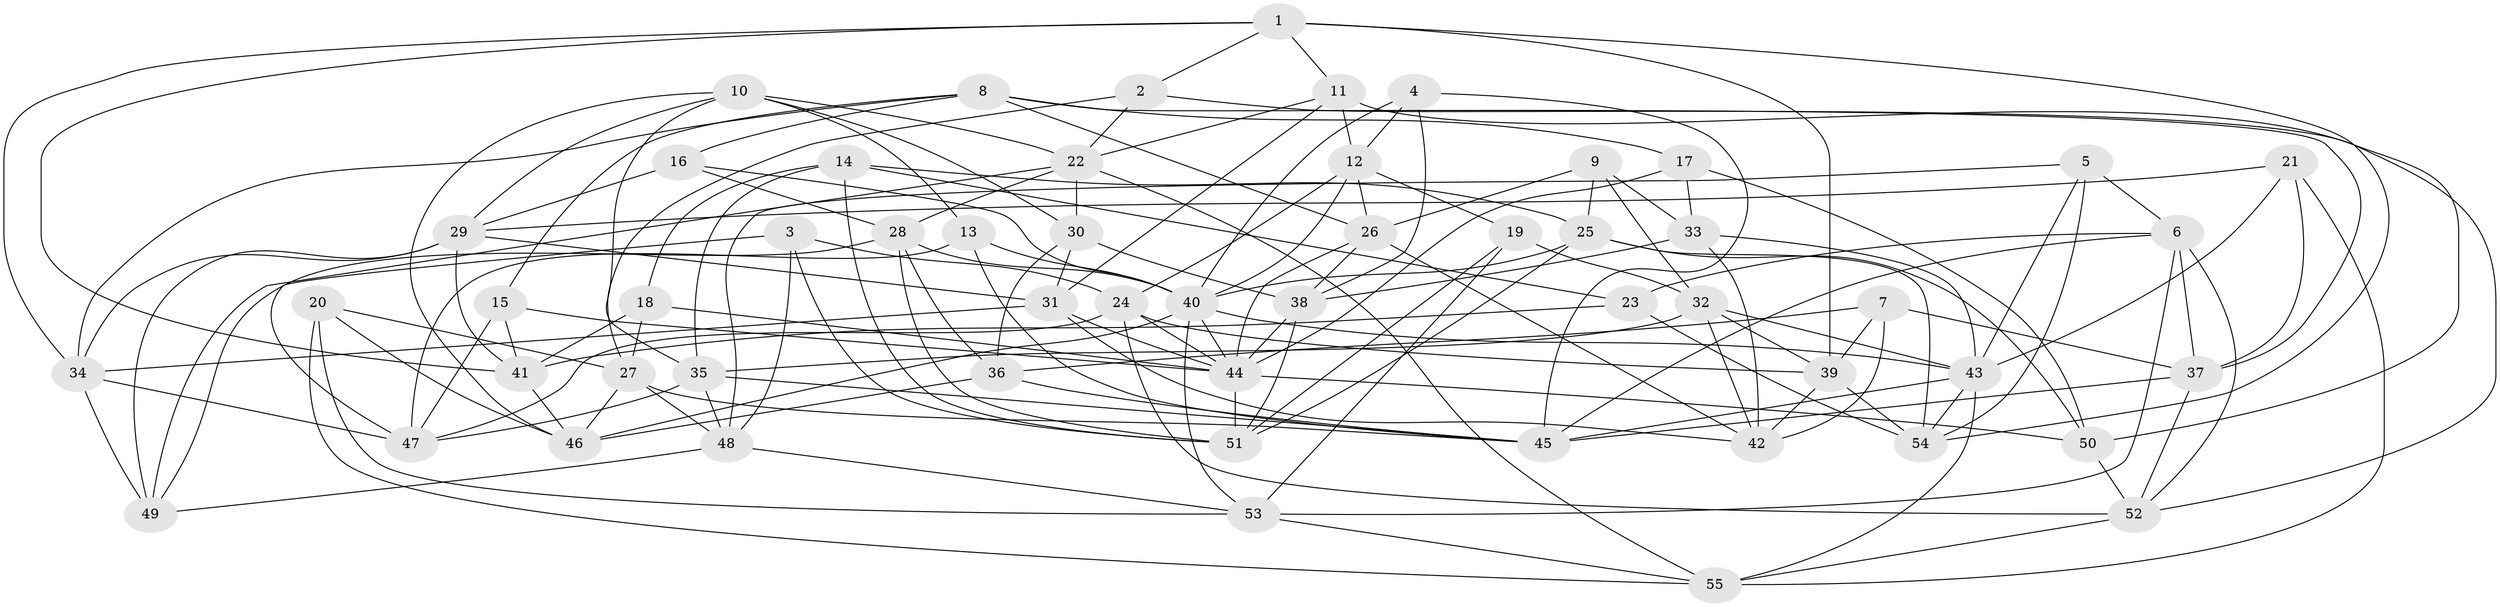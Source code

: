 // original degree distribution, {4: 1.0}
// Generated by graph-tools (version 1.1) at 2025/50/03/09/25 03:50:55]
// undirected, 55 vertices, 154 edges
graph export_dot {
graph [start="1"]
  node [color=gray90,style=filled];
  1;
  2;
  3;
  4;
  5;
  6;
  7;
  8;
  9;
  10;
  11;
  12;
  13;
  14;
  15;
  16;
  17;
  18;
  19;
  20;
  21;
  22;
  23;
  24;
  25;
  26;
  27;
  28;
  29;
  30;
  31;
  32;
  33;
  34;
  35;
  36;
  37;
  38;
  39;
  40;
  41;
  42;
  43;
  44;
  45;
  46;
  47;
  48;
  49;
  50;
  51;
  52;
  53;
  54;
  55;
  1 -- 2 [weight=1.0];
  1 -- 11 [weight=1.0];
  1 -- 34 [weight=1.0];
  1 -- 39 [weight=1.0];
  1 -- 41 [weight=1.0];
  1 -- 54 [weight=1.0];
  2 -- 22 [weight=1.0];
  2 -- 27 [weight=1.0];
  2 -- 52 [weight=1.0];
  3 -- 24 [weight=1.0];
  3 -- 47 [weight=1.0];
  3 -- 48 [weight=1.0];
  3 -- 51 [weight=1.0];
  4 -- 12 [weight=1.0];
  4 -- 38 [weight=1.0];
  4 -- 40 [weight=1.0];
  4 -- 45 [weight=1.0];
  5 -- 6 [weight=1.0];
  5 -- 43 [weight=1.0];
  5 -- 48 [weight=1.0];
  5 -- 54 [weight=1.0];
  6 -- 23 [weight=1.0];
  6 -- 37 [weight=1.0];
  6 -- 45 [weight=1.0];
  6 -- 52 [weight=1.0];
  6 -- 53 [weight=1.0];
  7 -- 36 [weight=1.0];
  7 -- 37 [weight=1.0];
  7 -- 39 [weight=1.0];
  7 -- 42 [weight=1.0];
  8 -- 15 [weight=1.0];
  8 -- 16 [weight=1.0];
  8 -- 17 [weight=1.0];
  8 -- 26 [weight=1.0];
  8 -- 34 [weight=1.0];
  8 -- 37 [weight=1.0];
  9 -- 25 [weight=1.0];
  9 -- 26 [weight=1.0];
  9 -- 32 [weight=1.0];
  9 -- 33 [weight=1.0];
  10 -- 13 [weight=1.0];
  10 -- 22 [weight=1.0];
  10 -- 29 [weight=1.0];
  10 -- 30 [weight=1.0];
  10 -- 35 [weight=1.0];
  10 -- 46 [weight=1.0];
  11 -- 12 [weight=1.0];
  11 -- 22 [weight=1.0];
  11 -- 31 [weight=1.0];
  11 -- 50 [weight=2.0];
  12 -- 19 [weight=1.0];
  12 -- 24 [weight=1.0];
  12 -- 26 [weight=1.0];
  12 -- 40 [weight=1.0];
  13 -- 40 [weight=1.0];
  13 -- 45 [weight=1.0];
  13 -- 47 [weight=1.0];
  14 -- 18 [weight=1.0];
  14 -- 23 [weight=1.0];
  14 -- 25 [weight=1.0];
  14 -- 35 [weight=1.0];
  14 -- 51 [weight=2.0];
  15 -- 41 [weight=1.0];
  15 -- 44 [weight=1.0];
  15 -- 47 [weight=1.0];
  16 -- 28 [weight=1.0];
  16 -- 29 [weight=1.0];
  16 -- 40 [weight=1.0];
  17 -- 33 [weight=1.0];
  17 -- 44 [weight=1.0];
  17 -- 50 [weight=1.0];
  18 -- 27 [weight=1.0];
  18 -- 41 [weight=1.0];
  18 -- 44 [weight=1.0];
  19 -- 32 [weight=1.0];
  19 -- 51 [weight=1.0];
  19 -- 53 [weight=1.0];
  20 -- 27 [weight=1.0];
  20 -- 46 [weight=1.0];
  20 -- 53 [weight=1.0];
  20 -- 55 [weight=1.0];
  21 -- 29 [weight=1.0];
  21 -- 37 [weight=1.0];
  21 -- 43 [weight=1.0];
  21 -- 55 [weight=1.0];
  22 -- 28 [weight=1.0];
  22 -- 30 [weight=2.0];
  22 -- 49 [weight=1.0];
  22 -- 55 [weight=1.0];
  23 -- 41 [weight=1.0];
  23 -- 54 [weight=1.0];
  24 -- 39 [weight=1.0];
  24 -- 44 [weight=1.0];
  24 -- 47 [weight=1.0];
  24 -- 52 [weight=1.0];
  25 -- 40 [weight=1.0];
  25 -- 50 [weight=1.0];
  25 -- 51 [weight=1.0];
  25 -- 54 [weight=1.0];
  26 -- 38 [weight=1.0];
  26 -- 42 [weight=1.0];
  26 -- 44 [weight=1.0];
  27 -- 45 [weight=1.0];
  27 -- 46 [weight=1.0];
  27 -- 48 [weight=1.0];
  28 -- 36 [weight=1.0];
  28 -- 40 [weight=1.0];
  28 -- 49 [weight=1.0];
  28 -- 51 [weight=1.0];
  29 -- 31 [weight=1.0];
  29 -- 34 [weight=1.0];
  29 -- 41 [weight=1.0];
  29 -- 49 [weight=2.0];
  30 -- 31 [weight=1.0];
  30 -- 36 [weight=1.0];
  30 -- 38 [weight=1.0];
  31 -- 34 [weight=1.0];
  31 -- 42 [weight=1.0];
  31 -- 44 [weight=1.0];
  32 -- 35 [weight=1.0];
  32 -- 39 [weight=1.0];
  32 -- 42 [weight=1.0];
  32 -- 43 [weight=1.0];
  33 -- 38 [weight=1.0];
  33 -- 42 [weight=1.0];
  33 -- 43 [weight=2.0];
  34 -- 47 [weight=1.0];
  34 -- 49 [weight=1.0];
  35 -- 45 [weight=1.0];
  35 -- 47 [weight=1.0];
  35 -- 48 [weight=1.0];
  36 -- 45 [weight=2.0];
  36 -- 46 [weight=1.0];
  37 -- 45 [weight=1.0];
  37 -- 52 [weight=1.0];
  38 -- 44 [weight=1.0];
  38 -- 51 [weight=1.0];
  39 -- 42 [weight=1.0];
  39 -- 54 [weight=1.0];
  40 -- 43 [weight=1.0];
  40 -- 44 [weight=1.0];
  40 -- 46 [weight=1.0];
  40 -- 53 [weight=1.0];
  41 -- 46 [weight=1.0];
  43 -- 45 [weight=2.0];
  43 -- 54 [weight=1.0];
  43 -- 55 [weight=1.0];
  44 -- 50 [weight=1.0];
  44 -- 51 [weight=1.0];
  48 -- 49 [weight=1.0];
  48 -- 53 [weight=1.0];
  50 -- 52 [weight=1.0];
  52 -- 55 [weight=1.0];
  53 -- 55 [weight=1.0];
}
